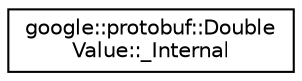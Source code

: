 digraph "类继承关系图"
{
 // LATEX_PDF_SIZE
  edge [fontname="Helvetica",fontsize="10",labelfontname="Helvetica",labelfontsize="10"];
  node [fontname="Helvetica",fontsize="10",shape=record];
  rankdir="LR";
  Node0 [label="google::protobuf::Double\lValue::_Internal",height=0.2,width=0.4,color="black", fillcolor="white", style="filled",URL="$classDoubleValue_1_1__Internal.html",tooltip=" "];
}
